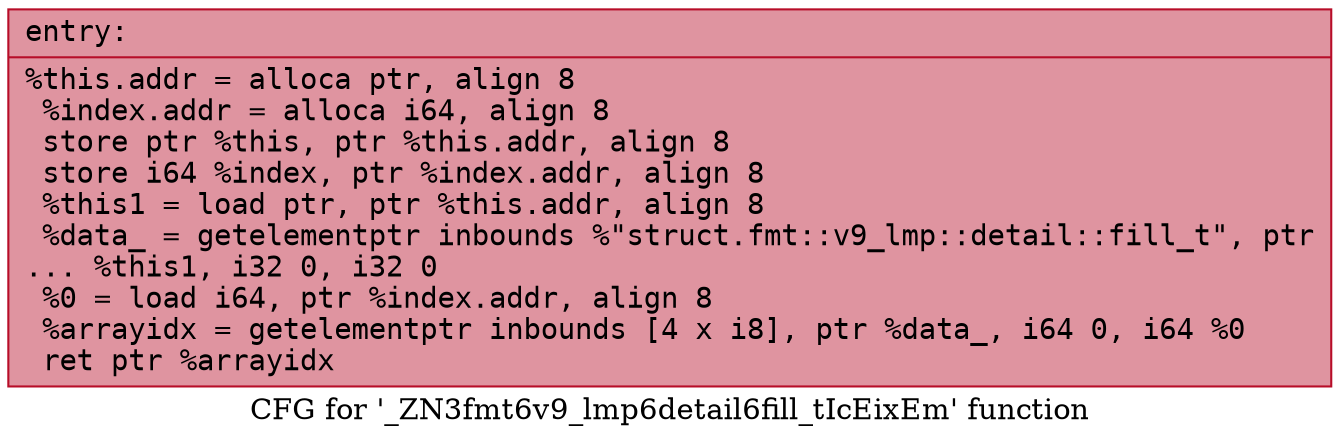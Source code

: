digraph "CFG for '_ZN3fmt6v9_lmp6detail6fill_tIcEixEm' function" {
	label="CFG for '_ZN3fmt6v9_lmp6detail6fill_tIcEixEm' function";

	Node0x556bfeac07c0 [shape=record,color="#b70d28ff", style=filled, fillcolor="#b70d2870" fontname="Courier",label="{entry:\l|  %this.addr = alloca ptr, align 8\l  %index.addr = alloca i64, align 8\l  store ptr %this, ptr %this.addr, align 8\l  store i64 %index, ptr %index.addr, align 8\l  %this1 = load ptr, ptr %this.addr, align 8\l  %data_ = getelementptr inbounds %\"struct.fmt::v9_lmp::detail::fill_t\", ptr\l... %this1, i32 0, i32 0\l  %0 = load i64, ptr %index.addr, align 8\l  %arrayidx = getelementptr inbounds [4 x i8], ptr %data_, i64 0, i64 %0\l  ret ptr %arrayidx\l}"];
}
